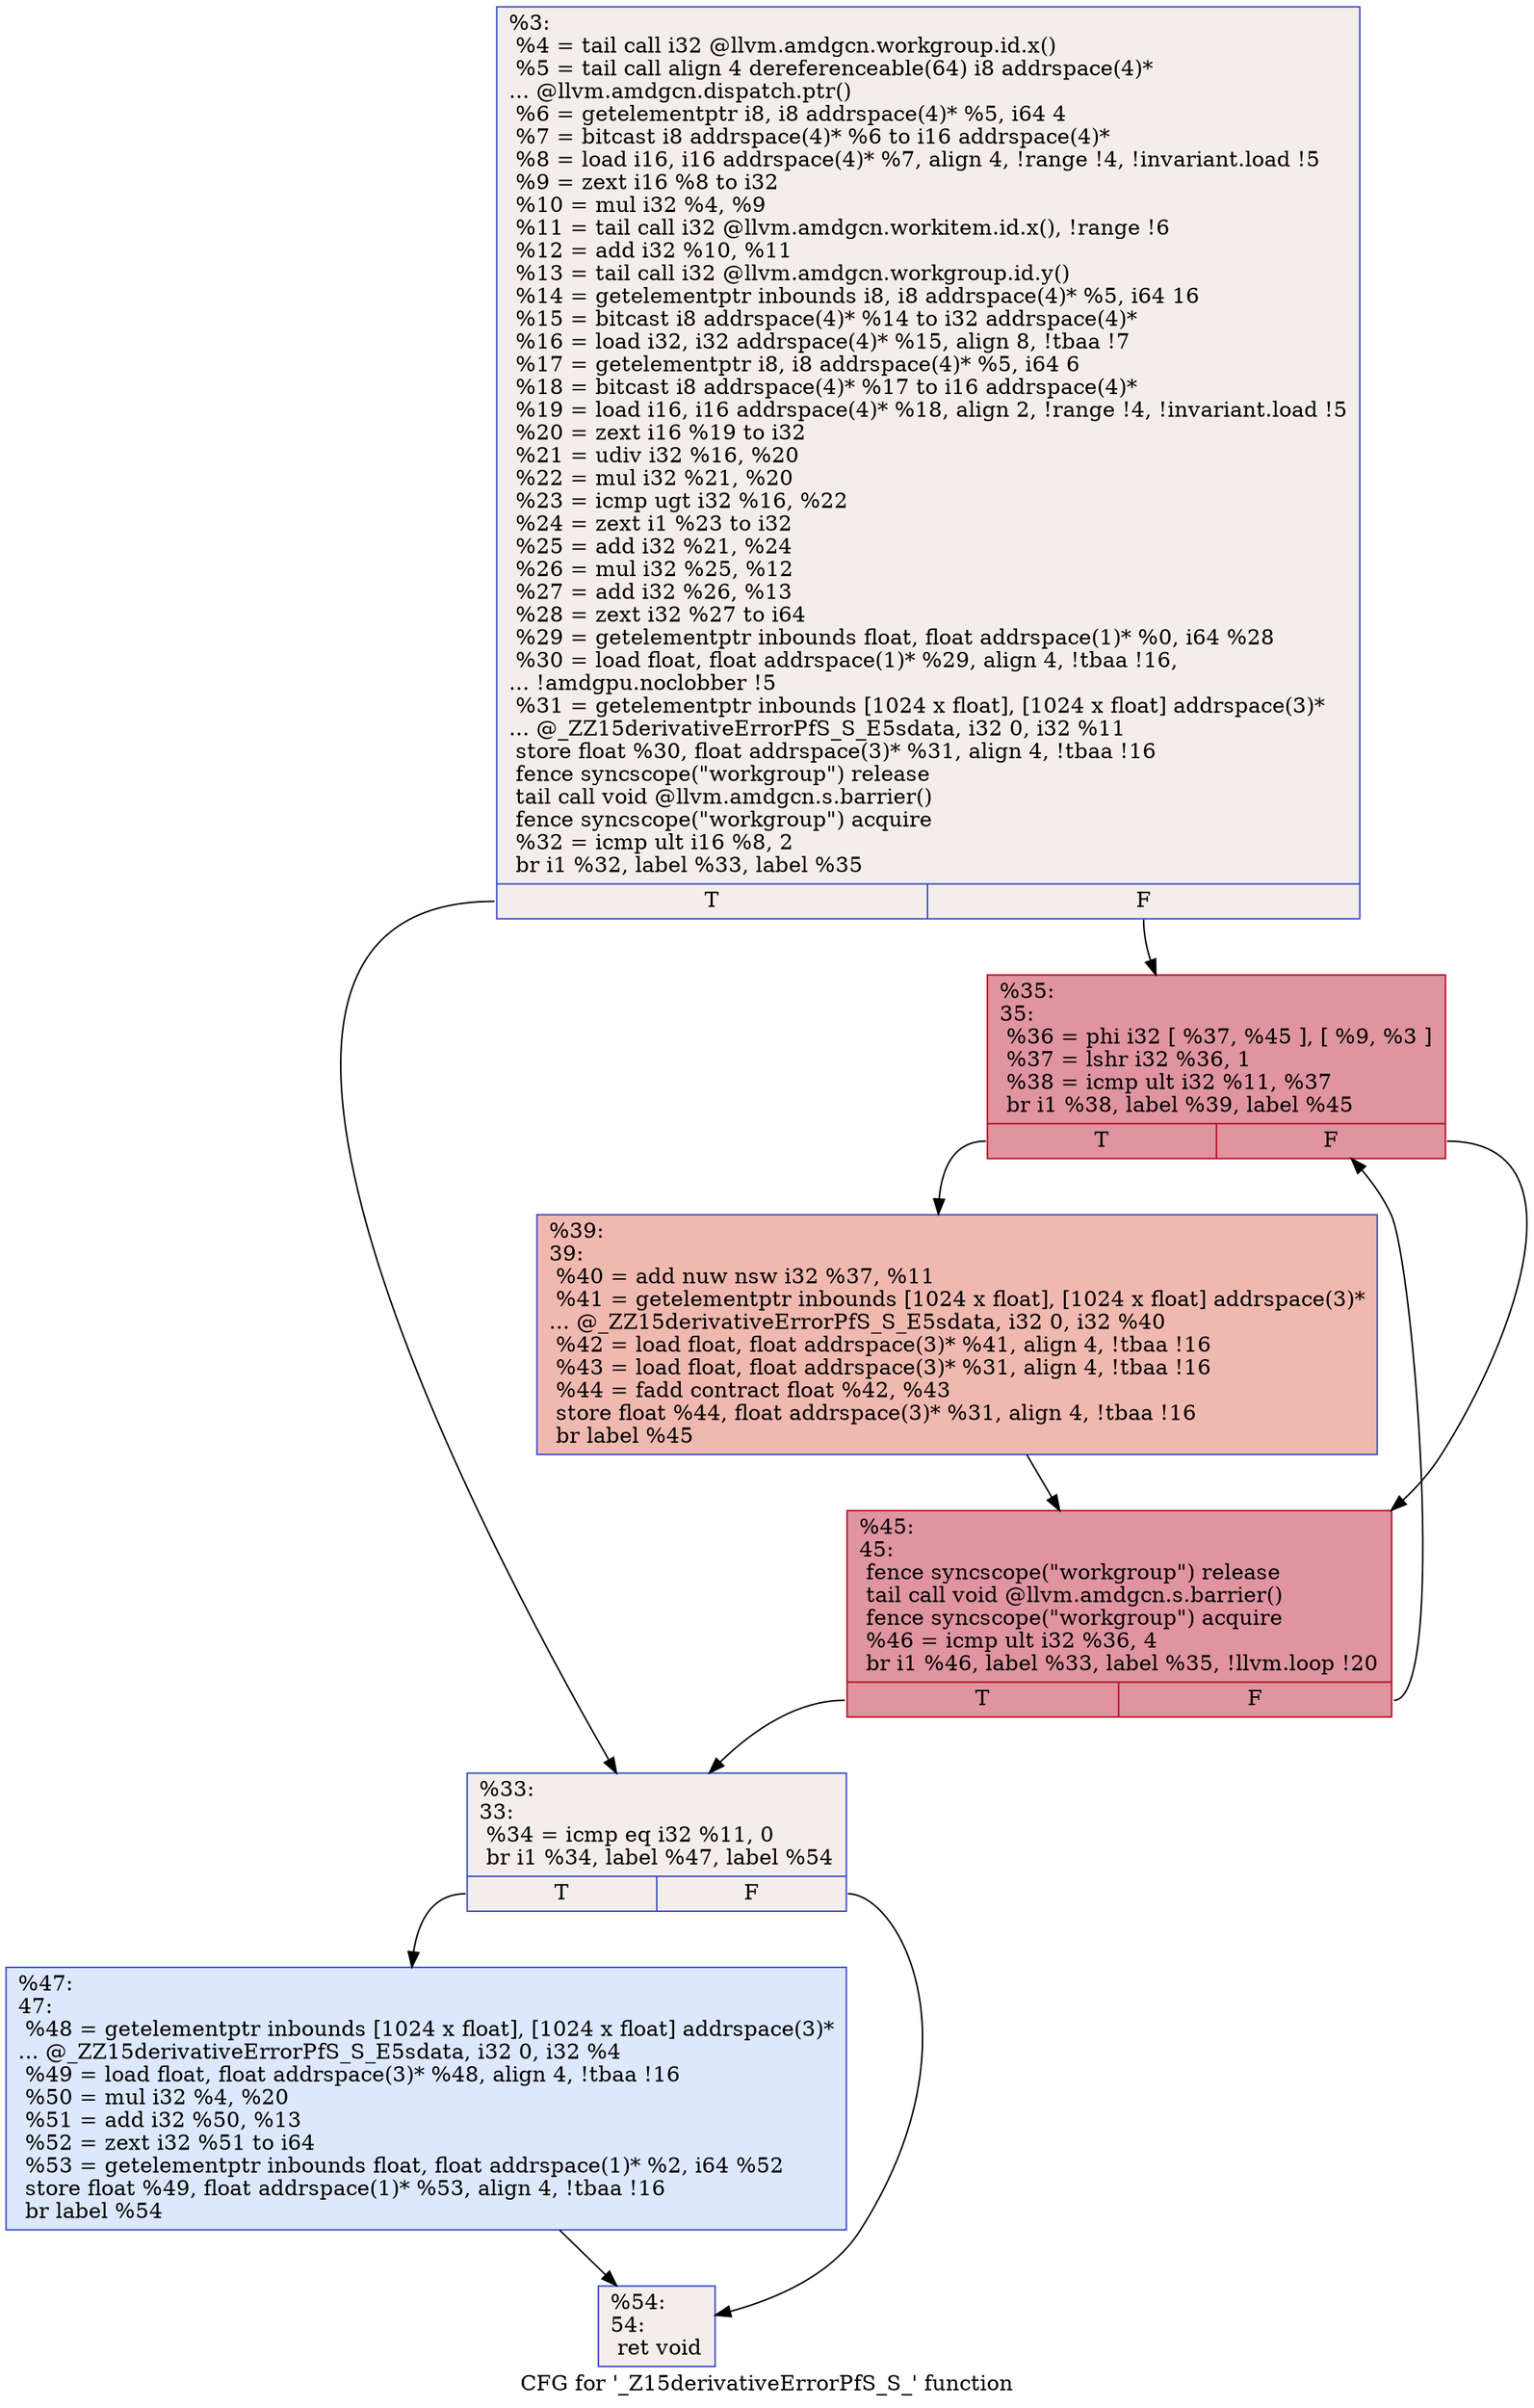 digraph "CFG for '_Z15derivativeErrorPfS_S_' function" {
	label="CFG for '_Z15derivativeErrorPfS_S_' function";

	Node0x604e810 [shape=record,color="#3d50c3ff", style=filled, fillcolor="#e3d9d370",label="{%3:\l  %4 = tail call i32 @llvm.amdgcn.workgroup.id.x()\l  %5 = tail call align 4 dereferenceable(64) i8 addrspace(4)*\l... @llvm.amdgcn.dispatch.ptr()\l  %6 = getelementptr i8, i8 addrspace(4)* %5, i64 4\l  %7 = bitcast i8 addrspace(4)* %6 to i16 addrspace(4)*\l  %8 = load i16, i16 addrspace(4)* %7, align 4, !range !4, !invariant.load !5\l  %9 = zext i16 %8 to i32\l  %10 = mul i32 %4, %9\l  %11 = tail call i32 @llvm.amdgcn.workitem.id.x(), !range !6\l  %12 = add i32 %10, %11\l  %13 = tail call i32 @llvm.amdgcn.workgroup.id.y()\l  %14 = getelementptr inbounds i8, i8 addrspace(4)* %5, i64 16\l  %15 = bitcast i8 addrspace(4)* %14 to i32 addrspace(4)*\l  %16 = load i32, i32 addrspace(4)* %15, align 8, !tbaa !7\l  %17 = getelementptr i8, i8 addrspace(4)* %5, i64 6\l  %18 = bitcast i8 addrspace(4)* %17 to i16 addrspace(4)*\l  %19 = load i16, i16 addrspace(4)* %18, align 2, !range !4, !invariant.load !5\l  %20 = zext i16 %19 to i32\l  %21 = udiv i32 %16, %20\l  %22 = mul i32 %21, %20\l  %23 = icmp ugt i32 %16, %22\l  %24 = zext i1 %23 to i32\l  %25 = add i32 %21, %24\l  %26 = mul i32 %25, %12\l  %27 = add i32 %26, %13\l  %28 = zext i32 %27 to i64\l  %29 = getelementptr inbounds float, float addrspace(1)* %0, i64 %28\l  %30 = load float, float addrspace(1)* %29, align 4, !tbaa !16,\l... !amdgpu.noclobber !5\l  %31 = getelementptr inbounds [1024 x float], [1024 x float] addrspace(3)*\l... @_ZZ15derivativeErrorPfS_S_E5sdata, i32 0, i32 %11\l  store float %30, float addrspace(3)* %31, align 4, !tbaa !16\l  fence syncscope(\"workgroup\") release\l  tail call void @llvm.amdgcn.s.barrier()\l  fence syncscope(\"workgroup\") acquire\l  %32 = icmp ult i16 %8, 2\l  br i1 %32, label %33, label %35\l|{<s0>T|<s1>F}}"];
	Node0x604e810:s0 -> Node0x6050b80;
	Node0x604e810:s1 -> Node0x6050c10;
	Node0x6050b80 [shape=record,color="#3d50c3ff", style=filled, fillcolor="#e3d9d370",label="{%33:\l33:                                               \l  %34 = icmp eq i32 %11, 0\l  br i1 %34, label %47, label %54\l|{<s0>T|<s1>F}}"];
	Node0x6050b80:s0 -> Node0x6053060;
	Node0x6050b80:s1 -> Node0x60530b0;
	Node0x6050c10 [shape=record,color="#b70d28ff", style=filled, fillcolor="#b70d2870",label="{%35:\l35:                                               \l  %36 = phi i32 [ %37, %45 ], [ %9, %3 ]\l  %37 = lshr i32 %36, 1\l  %38 = icmp ult i32 %11, %37\l  br i1 %38, label %39, label %45\l|{<s0>T|<s1>F}}"];
	Node0x6050c10:s0 -> Node0x6053480;
	Node0x6050c10:s1 -> Node0x60531f0;
	Node0x6053480 [shape=record,color="#3d50c3ff", style=filled, fillcolor="#de614d70",label="{%39:\l39:                                               \l  %40 = add nuw nsw i32 %37, %11\l  %41 = getelementptr inbounds [1024 x float], [1024 x float] addrspace(3)*\l... @_ZZ15derivativeErrorPfS_S_E5sdata, i32 0, i32 %40\l  %42 = load float, float addrspace(3)* %41, align 4, !tbaa !16\l  %43 = load float, float addrspace(3)* %31, align 4, !tbaa !16\l  %44 = fadd contract float %42, %43\l  store float %44, float addrspace(3)* %31, align 4, !tbaa !16\l  br label %45\l}"];
	Node0x6053480 -> Node0x60531f0;
	Node0x60531f0 [shape=record,color="#b70d28ff", style=filled, fillcolor="#b70d2870",label="{%45:\l45:                                               \l  fence syncscope(\"workgroup\") release\l  tail call void @llvm.amdgcn.s.barrier()\l  fence syncscope(\"workgroup\") acquire\l  %46 = icmp ult i32 %36, 4\l  br i1 %46, label %33, label %35, !llvm.loop !20\l|{<s0>T|<s1>F}}"];
	Node0x60531f0:s0 -> Node0x6050b80;
	Node0x60531f0:s1 -> Node0x6050c10;
	Node0x6053060 [shape=record,color="#3d50c3ff", style=filled, fillcolor="#b2ccfb70",label="{%47:\l47:                                               \l  %48 = getelementptr inbounds [1024 x float], [1024 x float] addrspace(3)*\l... @_ZZ15derivativeErrorPfS_S_E5sdata, i32 0, i32 %4\l  %49 = load float, float addrspace(3)* %48, align 4, !tbaa !16\l  %50 = mul i32 %4, %20\l  %51 = add i32 %50, %13\l  %52 = zext i32 %51 to i64\l  %53 = getelementptr inbounds float, float addrspace(1)* %2, i64 %52\l  store float %49, float addrspace(1)* %53, align 4, !tbaa !16\l  br label %54\l}"];
	Node0x6053060 -> Node0x60530b0;
	Node0x60530b0 [shape=record,color="#3d50c3ff", style=filled, fillcolor="#e3d9d370",label="{%54:\l54:                                               \l  ret void\l}"];
}
